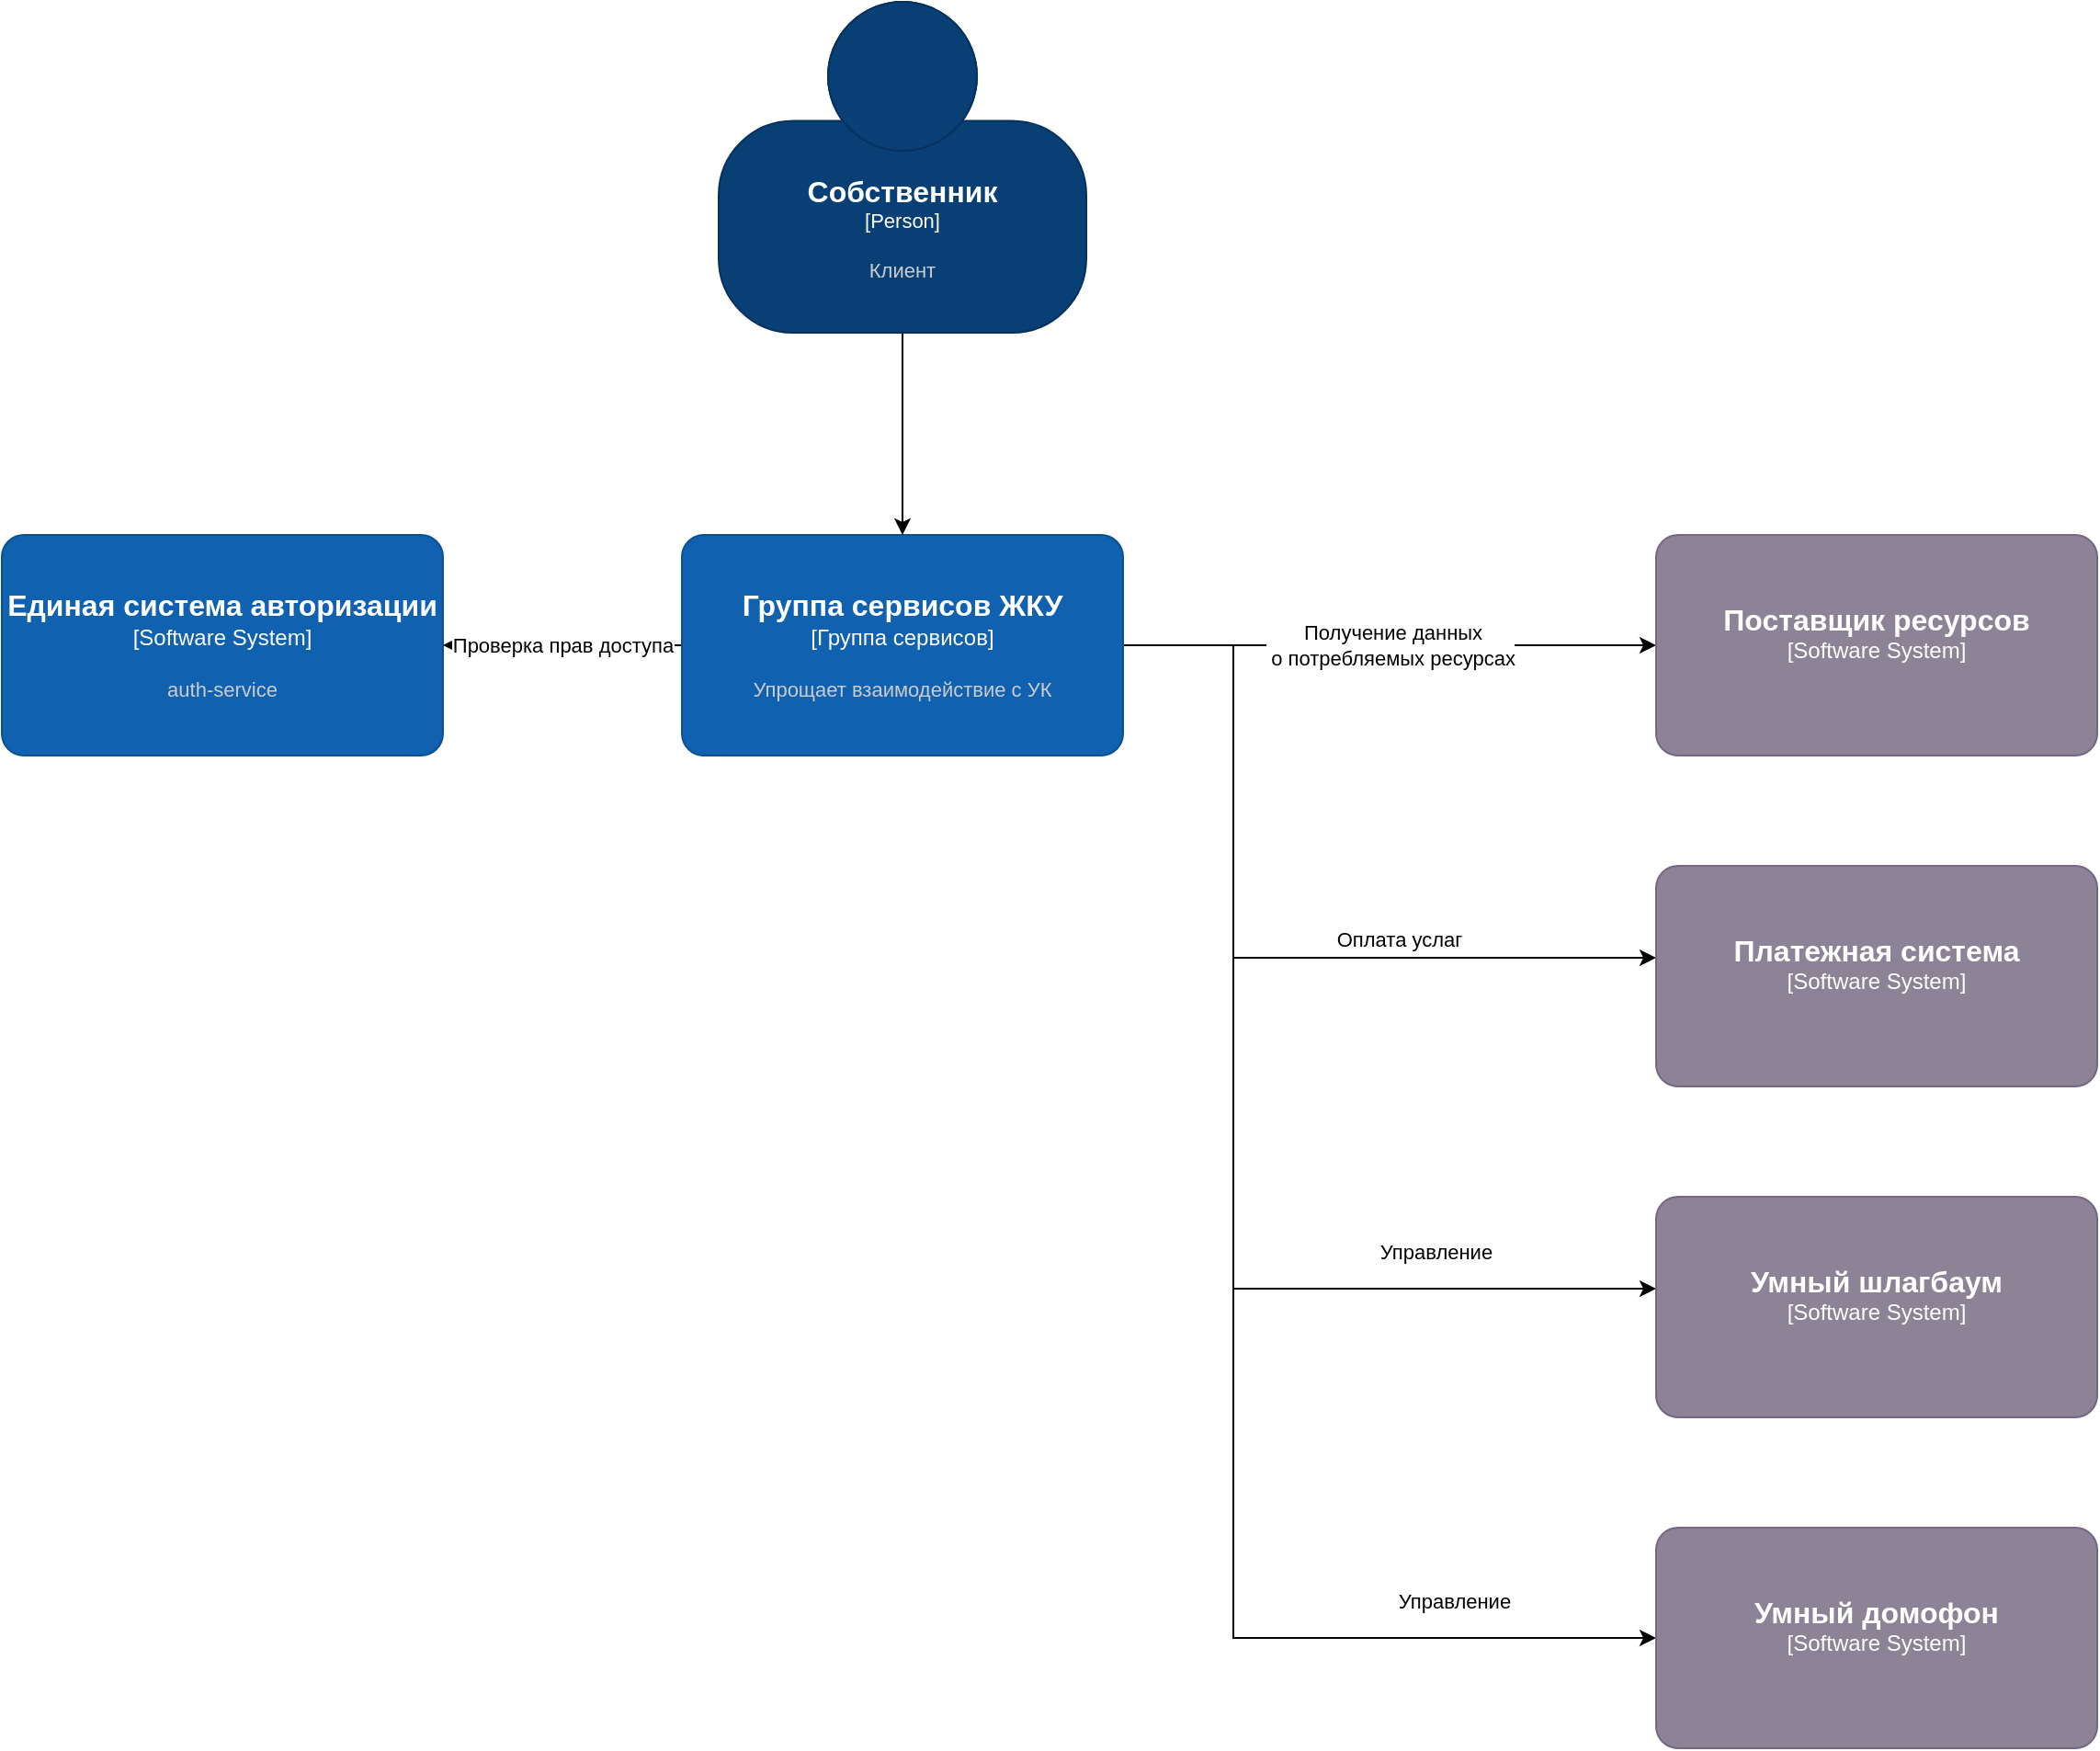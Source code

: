 <mxfile version="26.0.16">
  <diagram name="Страница — 1" id="kmjxKnU6zmR3HekLV6X5">
    <mxGraphModel dx="1596" dy="1096" grid="1" gridSize="10" guides="1" tooltips="1" connect="1" arrows="1" fold="1" page="1" pageScale="1" pageWidth="827" pageHeight="1169" math="0" shadow="0">
      <root>
        <mxCell id="0" />
        <mxCell id="1" parent="0" />
        <mxCell id="vyG_VZoVXIWMCyFsin6F-5" value="&lt;div&gt;&amp;nbsp;Получение данных&lt;/div&gt;&lt;div&gt;&amp;nbsp;о потребляемых ресурсах&lt;/div&gt;" style="edgeStyle=orthogonalEdgeStyle;rounded=0;orthogonalLoop=1;jettySize=auto;html=1;" edge="1" parent="1" source="vyG_VZoVXIWMCyFsin6F-1" target="vyG_VZoVXIWMCyFsin6F-4">
          <mxGeometry relative="1" as="geometry" />
        </mxCell>
        <mxCell id="vyG_VZoVXIWMCyFsin6F-7" value="Оплата услаг" style="edgeStyle=orthogonalEdgeStyle;rounded=0;orthogonalLoop=1;jettySize=auto;html=1;" edge="1" parent="1" source="vyG_VZoVXIWMCyFsin6F-1" target="vyG_VZoVXIWMCyFsin6F-6">
          <mxGeometry x="0.391" y="10" relative="1" as="geometry">
            <Array as="points">
              <mxPoint x="440" y="420" />
              <mxPoint x="440" y="590" />
            </Array>
            <mxPoint as="offset" />
          </mxGeometry>
        </mxCell>
        <mxCell id="vyG_VZoVXIWMCyFsin6F-10" value="Управление" style="edgeStyle=orthogonalEdgeStyle;rounded=0;orthogonalLoop=1;jettySize=auto;html=1;" edge="1" parent="1" source="vyG_VZoVXIWMCyFsin6F-1" target="vyG_VZoVXIWMCyFsin6F-8">
          <mxGeometry x="0.625" y="20" relative="1" as="geometry">
            <Array as="points">
              <mxPoint x="440" y="420" />
              <mxPoint x="440" y="770" />
            </Array>
            <mxPoint as="offset" />
          </mxGeometry>
        </mxCell>
        <mxCell id="vyG_VZoVXIWMCyFsin6F-11" value="Управление" style="edgeStyle=orthogonalEdgeStyle;rounded=0;orthogonalLoop=1;jettySize=auto;html=1;" edge="1" parent="1" source="vyG_VZoVXIWMCyFsin6F-1" target="vyG_VZoVXIWMCyFsin6F-9">
          <mxGeometry x="0.735" y="20" relative="1" as="geometry">
            <Array as="points">
              <mxPoint x="440" y="420" />
              <mxPoint x="440" y="960" />
            </Array>
            <mxPoint as="offset" />
          </mxGeometry>
        </mxCell>
        <mxCell id="vyG_VZoVXIWMCyFsin6F-14" value="Проверка прав доступа" style="edgeStyle=orthogonalEdgeStyle;rounded=0;orthogonalLoop=1;jettySize=auto;html=1;" edge="1" parent="1" source="vyG_VZoVXIWMCyFsin6F-1" target="vyG_VZoVXIWMCyFsin6F-13">
          <mxGeometry relative="1" as="geometry" />
        </mxCell>
        <object placeholders="1" c4Name="Группа сервисов ЖКУ" c4Type="Группа сервисов" c4Description="Упрощает взаимодействие с УК" label="&lt;font style=&quot;font-size: 16px&quot;&gt;&lt;b&gt;%c4Name%&lt;/b&gt;&lt;/font&gt;&lt;div&gt;[%c4Type%]&lt;/div&gt;&lt;br&gt;&lt;div&gt;&lt;font style=&quot;font-size: 11px&quot;&gt;&lt;font color=&quot;#cccccc&quot;&gt;%c4Description%&lt;/font&gt;&lt;/div&gt;" id="vyG_VZoVXIWMCyFsin6F-1">
          <mxCell style="rounded=1;whiteSpace=wrap;html=1;labelBackgroundColor=none;fillColor=#1061B0;fontColor=#ffffff;align=center;arcSize=10;strokeColor=#0D5091;metaEdit=1;resizable=0;points=[[0.25,0,0],[0.5,0,0],[0.75,0,0],[1,0.25,0],[1,0.5,0],[1,0.75,0],[0.75,1,0],[0.5,1,0],[0.25,1,0],[0,0.75,0],[0,0.5,0],[0,0.25,0]];" vertex="1" parent="1">
            <mxGeometry x="140" y="360" width="240" height="120" as="geometry" />
          </mxCell>
        </object>
        <mxCell id="vyG_VZoVXIWMCyFsin6F-3" style="edgeStyle=orthogonalEdgeStyle;rounded=0;orthogonalLoop=1;jettySize=auto;html=1;" edge="1" parent="1" source="vyG_VZoVXIWMCyFsin6F-2" target="vyG_VZoVXIWMCyFsin6F-1">
          <mxGeometry relative="1" as="geometry" />
        </mxCell>
        <object placeholders="1" c4Name="Собственник" c4Type="Person" c4Description="Клиент" label="&lt;font style=&quot;font-size: 16px&quot;&gt;&lt;b&gt;%c4Name%&lt;/b&gt;&lt;/font&gt;&lt;div&gt;[%c4Type%]&lt;/div&gt;&lt;br&gt;&lt;div&gt;&lt;font style=&quot;font-size: 11px&quot;&gt;&lt;font color=&quot;#cccccc&quot;&gt;%c4Description%&lt;/font&gt;&lt;/div&gt;" id="vyG_VZoVXIWMCyFsin6F-2">
          <mxCell style="html=1;fontSize=11;dashed=0;whiteSpace=wrap;fillColor=#083F75;strokeColor=#06315C;fontColor=#ffffff;shape=mxgraph.c4.person2;align=center;metaEdit=1;points=[[0.5,0,0],[1,0.5,0],[1,0.75,0],[0.75,1,0],[0.5,1,0],[0.25,1,0],[0,0.75,0],[0,0.5,0]];resizable=0;" vertex="1" parent="1">
            <mxGeometry x="160" y="70" width="200" height="180" as="geometry" />
          </mxCell>
        </object>
        <object placeholders="1" c4Name="Поставщик ресурсов" c4Type="Software System" c4Description="" label="&lt;font style=&quot;font-size: 16px&quot;&gt;&lt;b&gt;%c4Name%&lt;/b&gt;&lt;/font&gt;&lt;div&gt;[%c4Type%]&lt;/div&gt;&lt;br&gt;&lt;div&gt;&lt;font style=&quot;font-size: 11px&quot;&gt;&lt;font color=&quot;#cccccc&quot;&gt;%c4Description%&lt;/font&gt;&lt;/div&gt;" id="vyG_VZoVXIWMCyFsin6F-4">
          <mxCell style="rounded=1;whiteSpace=wrap;html=1;labelBackgroundColor=none;fillColor=#8C8496;fontColor=#ffffff;align=center;arcSize=10;strokeColor=#736782;metaEdit=1;resizable=0;points=[[0.25,0,0],[0.5,0,0],[0.75,0,0],[1,0.25,0],[1,0.5,0],[1,0.75,0],[0.75,1,0],[0.5,1,0],[0.25,1,0],[0,0.75,0],[0,0.5,0],[0,0.25,0]];" vertex="1" parent="1">
            <mxGeometry x="670" y="360" width="240" height="120" as="geometry" />
          </mxCell>
        </object>
        <object placeholders="1" c4Name="Платежная система" c4Type="Software System" c4Description="" label="&lt;font style=&quot;font-size: 16px&quot;&gt;&lt;b&gt;%c4Name%&lt;/b&gt;&lt;/font&gt;&lt;div&gt;[%c4Type%]&lt;/div&gt;&lt;br&gt;&lt;div&gt;&lt;font style=&quot;font-size: 11px&quot;&gt;&lt;font color=&quot;#cccccc&quot;&gt;%c4Description%&lt;/font&gt;&lt;/div&gt;" id="vyG_VZoVXIWMCyFsin6F-6">
          <mxCell style="rounded=1;whiteSpace=wrap;html=1;labelBackgroundColor=none;fillColor=#8C8496;fontColor=#ffffff;align=center;arcSize=10;strokeColor=#736782;metaEdit=1;resizable=0;points=[[0.25,0,0],[0.5,0,0],[0.75,0,0],[1,0.25,0],[1,0.5,0],[1,0.75,0],[0.75,1,0],[0.5,1,0],[0.25,1,0],[0,0.75,0],[0,0.5,0],[0,0.25,0]];" vertex="1" parent="1">
            <mxGeometry x="670" y="540" width="240" height="120" as="geometry" />
          </mxCell>
        </object>
        <object placeholders="1" c4Name="Умный шлагбаум" c4Type="Software System" c4Description="" label="&lt;font style=&quot;font-size: 16px&quot;&gt;&lt;b&gt;%c4Name%&lt;/b&gt;&lt;/font&gt;&lt;div&gt;[%c4Type%]&lt;/div&gt;&lt;br&gt;&lt;div&gt;&lt;font style=&quot;font-size: 11px&quot;&gt;&lt;font color=&quot;#cccccc&quot;&gt;%c4Description%&lt;/font&gt;&lt;/div&gt;" id="vyG_VZoVXIWMCyFsin6F-8">
          <mxCell style="rounded=1;whiteSpace=wrap;html=1;labelBackgroundColor=none;fillColor=#8C8496;fontColor=#ffffff;align=center;arcSize=10;strokeColor=#736782;metaEdit=1;resizable=0;points=[[0.25,0,0],[0.5,0,0],[0.75,0,0],[1,0.25,0],[1,0.5,0],[1,0.75,0],[0.75,1,0],[0.5,1,0],[0.25,1,0],[0,0.75,0],[0,0.5,0],[0,0.25,0]];" vertex="1" parent="1">
            <mxGeometry x="670" y="720" width="240" height="120" as="geometry" />
          </mxCell>
        </object>
        <object placeholders="1" c4Name="Умный домофон" c4Type="Software System" c4Description="" label="&lt;font style=&quot;font-size: 16px&quot;&gt;&lt;b&gt;%c4Name%&lt;/b&gt;&lt;/font&gt;&lt;div&gt;[%c4Type%]&lt;/div&gt;&lt;br&gt;&lt;div&gt;&lt;font style=&quot;font-size: 11px&quot;&gt;&lt;font color=&quot;#cccccc&quot;&gt;%c4Description%&lt;/font&gt;&lt;/div&gt;" id="vyG_VZoVXIWMCyFsin6F-9">
          <mxCell style="rounded=1;whiteSpace=wrap;html=1;labelBackgroundColor=none;fillColor=#8C8496;fontColor=#ffffff;align=center;arcSize=10;strokeColor=#736782;metaEdit=1;resizable=0;points=[[0.25,0,0],[0.5,0,0],[0.75,0,0],[1,0.25,0],[1,0.5,0],[1,0.75,0],[0.75,1,0],[0.5,1,0],[0.25,1,0],[0,0.75,0],[0,0.5,0],[0,0.25,0]];" vertex="1" parent="1">
            <mxGeometry x="670" y="900" width="240" height="120" as="geometry" />
          </mxCell>
        </object>
        <object placeholders="1" c4Name="Единая система авторизации" c4Type="Software System" c4Description="auth-service" label="&lt;font style=&quot;font-size: 16px&quot;&gt;&lt;b&gt;%c4Name%&lt;/b&gt;&lt;/font&gt;&lt;div&gt;[%c4Type%]&lt;/div&gt;&lt;br&gt;&lt;div&gt;&lt;font style=&quot;font-size: 11px&quot;&gt;&lt;font color=&quot;#cccccc&quot;&gt;%c4Description%&lt;/font&gt;&lt;/div&gt;" id="vyG_VZoVXIWMCyFsin6F-13">
          <mxCell style="rounded=1;whiteSpace=wrap;html=1;labelBackgroundColor=none;fillColor=#1061B0;fontColor=#ffffff;align=center;arcSize=10;strokeColor=#0D5091;metaEdit=1;resizable=0;points=[[0.25,0,0],[0.5,0,0],[0.75,0,0],[1,0.25,0],[1,0.5,0],[1,0.75,0],[0.75,1,0],[0.5,1,0],[0.25,1,0],[0,0.75,0],[0,0.5,0],[0,0.25,0]];" vertex="1" parent="1">
            <mxGeometry x="-230" y="360" width="240" height="120" as="geometry" />
          </mxCell>
        </object>
      </root>
    </mxGraphModel>
  </diagram>
</mxfile>
